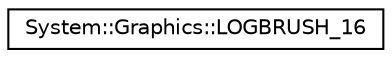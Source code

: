 digraph G
{
  edge [fontname="Helvetica",fontsize="10",labelfontname="Helvetica",labelfontsize="10"];
  node [fontname="Helvetica",fontsize="10",shape=record];
  rankdir="LR";
  Node1 [label="System::Graphics::LOGBRUSH_16",height=0.2,width=0.4,color="black", fillcolor="white", style="filled",URL="$struct_system_1_1_graphics_1_1_l_o_g_b_r_u_s_h__16.html"];
}
